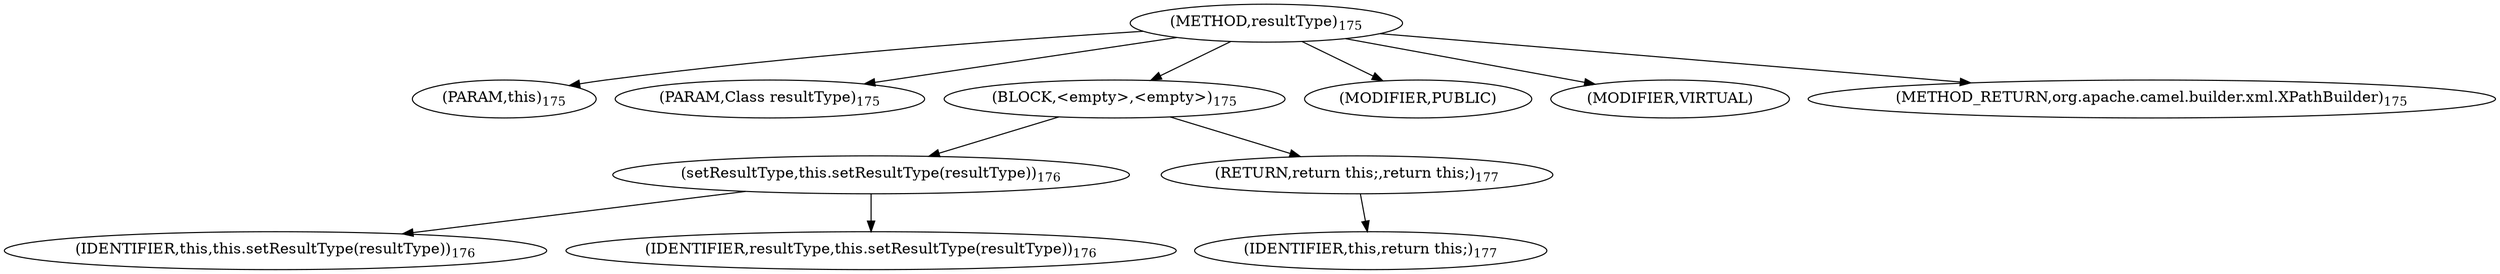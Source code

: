 digraph "resultType" {  
"398" [label = <(METHOD,resultType)<SUB>175</SUB>> ]
"25" [label = <(PARAM,this)<SUB>175</SUB>> ]
"399" [label = <(PARAM,Class resultType)<SUB>175</SUB>> ]
"400" [label = <(BLOCK,&lt;empty&gt;,&lt;empty&gt;)<SUB>175</SUB>> ]
"401" [label = <(setResultType,this.setResultType(resultType))<SUB>176</SUB>> ]
"24" [label = <(IDENTIFIER,this,this.setResultType(resultType))<SUB>176</SUB>> ]
"402" [label = <(IDENTIFIER,resultType,this.setResultType(resultType))<SUB>176</SUB>> ]
"403" [label = <(RETURN,return this;,return this;)<SUB>177</SUB>> ]
"26" [label = <(IDENTIFIER,this,return this;)<SUB>177</SUB>> ]
"404" [label = <(MODIFIER,PUBLIC)> ]
"405" [label = <(MODIFIER,VIRTUAL)> ]
"406" [label = <(METHOD_RETURN,org.apache.camel.builder.xml.XPathBuilder)<SUB>175</SUB>> ]
  "398" -> "25" 
  "398" -> "399" 
  "398" -> "400" 
  "398" -> "404" 
  "398" -> "405" 
  "398" -> "406" 
  "400" -> "401" 
  "400" -> "403" 
  "401" -> "24" 
  "401" -> "402" 
  "403" -> "26" 
}
